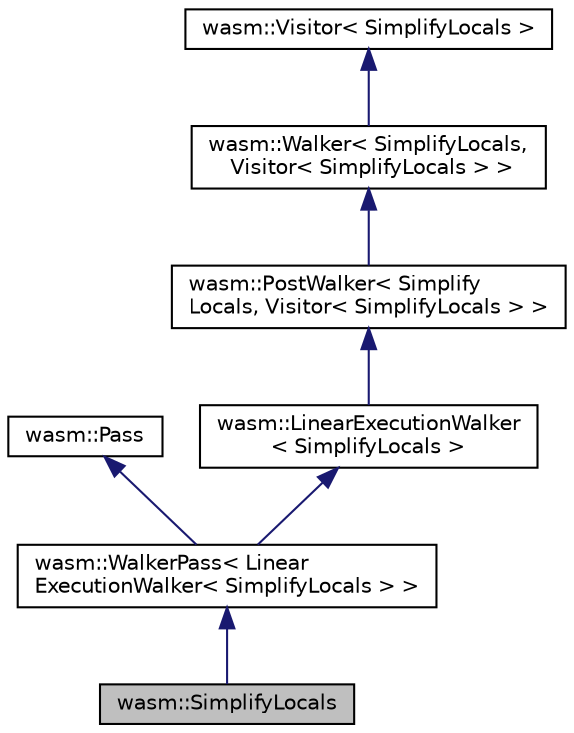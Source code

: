 digraph "wasm::SimplifyLocals"
{
  edge [fontname="Helvetica",fontsize="10",labelfontname="Helvetica",labelfontsize="10"];
  node [fontname="Helvetica",fontsize="10",shape=record];
  Node0 [label="wasm::SimplifyLocals",height=0.2,width=0.4,color="black", fillcolor="grey75", style="filled", fontcolor="black"];
  Node1 -> Node0 [dir="back",color="midnightblue",fontsize="10",style="solid"];
  Node1 [label="wasm::WalkerPass\< Linear\lExecutionWalker\< SimplifyLocals \> \>",height=0.2,width=0.4,color="black", fillcolor="white", style="filled",URL="$classwasm_1_1_walker_pass.html"];
  Node2 -> Node1 [dir="back",color="midnightblue",fontsize="10",style="solid"];
  Node2 [label="wasm::Pass",height=0.2,width=0.4,color="black", fillcolor="white", style="filled",URL="$classwasm_1_1_pass.html"];
  Node3 -> Node1 [dir="back",color="midnightblue",fontsize="10",style="solid"];
  Node3 [label="wasm::LinearExecutionWalker\l\< SimplifyLocals \>",height=0.2,width=0.4,color="black", fillcolor="white", style="filled",URL="$structwasm_1_1_linear_execution_walker.html"];
  Node4 -> Node3 [dir="back",color="midnightblue",fontsize="10",style="solid"];
  Node4 [label="wasm::PostWalker\< Simplify\lLocals, Visitor\< SimplifyLocals \> \>",height=0.2,width=0.4,color="black", fillcolor="white", style="filled",URL="$structwasm_1_1_post_walker.html"];
  Node5 -> Node4 [dir="back",color="midnightblue",fontsize="10",style="solid"];
  Node5 [label="wasm::Walker\< SimplifyLocals,\l Visitor\< SimplifyLocals \> \>",height=0.2,width=0.4,color="black", fillcolor="white", style="filled",URL="$structwasm_1_1_walker.html"];
  Node6 -> Node5 [dir="back",color="midnightblue",fontsize="10",style="solid"];
  Node6 [label="wasm::Visitor\< SimplifyLocals \>",height=0.2,width=0.4,color="black", fillcolor="white", style="filled",URL="$structwasm_1_1_visitor.html"];
}
